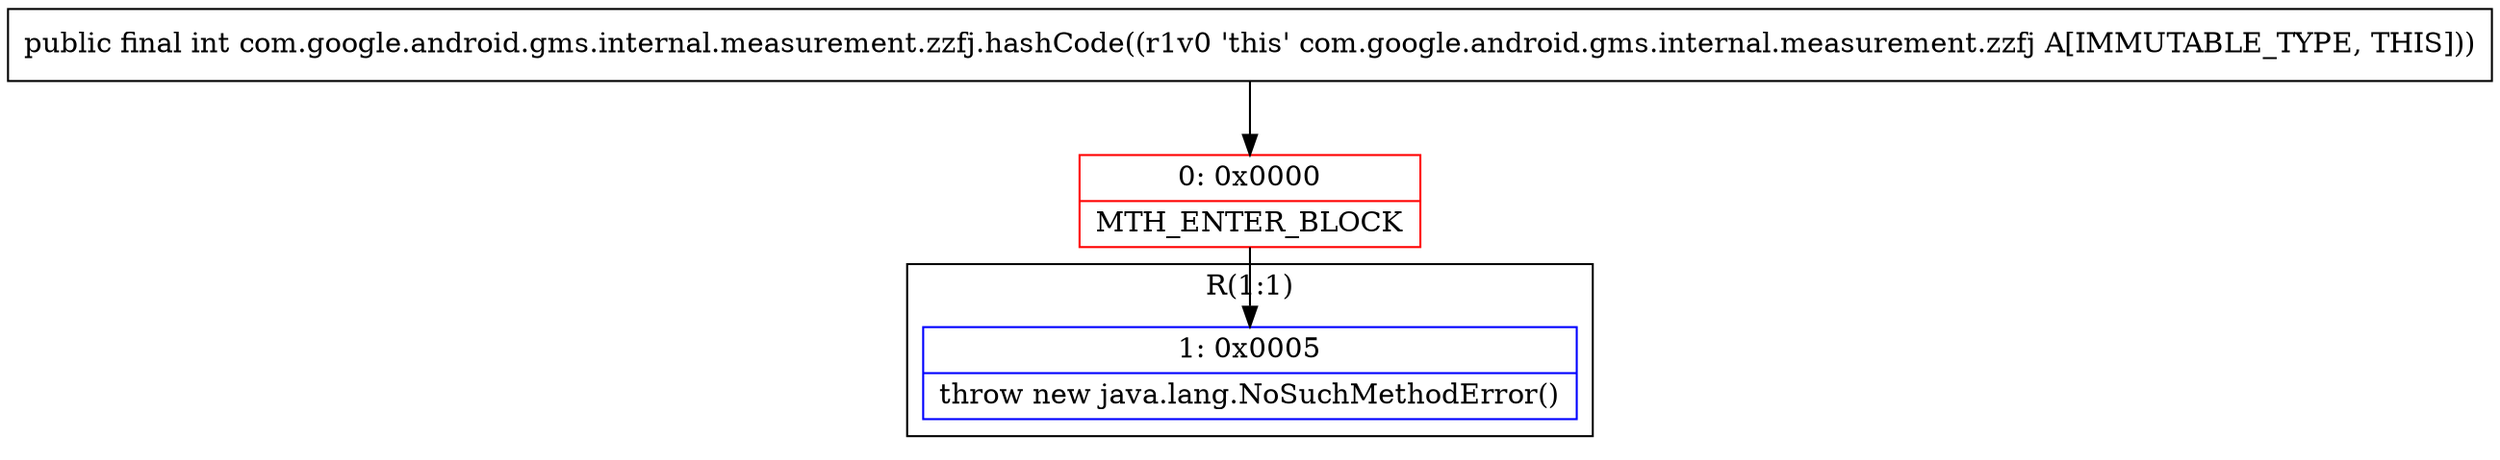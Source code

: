 digraph "CFG forcom.google.android.gms.internal.measurement.zzfj.hashCode()I" {
subgraph cluster_Region_1693341139 {
label = "R(1:1)";
node [shape=record,color=blue];
Node_1 [shape=record,label="{1\:\ 0x0005|throw new java.lang.NoSuchMethodError()\l}"];
}
Node_0 [shape=record,color=red,label="{0\:\ 0x0000|MTH_ENTER_BLOCK\l}"];
MethodNode[shape=record,label="{public final int com.google.android.gms.internal.measurement.zzfj.hashCode((r1v0 'this' com.google.android.gms.internal.measurement.zzfj A[IMMUTABLE_TYPE, THIS])) }"];
MethodNode -> Node_0;
Node_0 -> Node_1;
}

